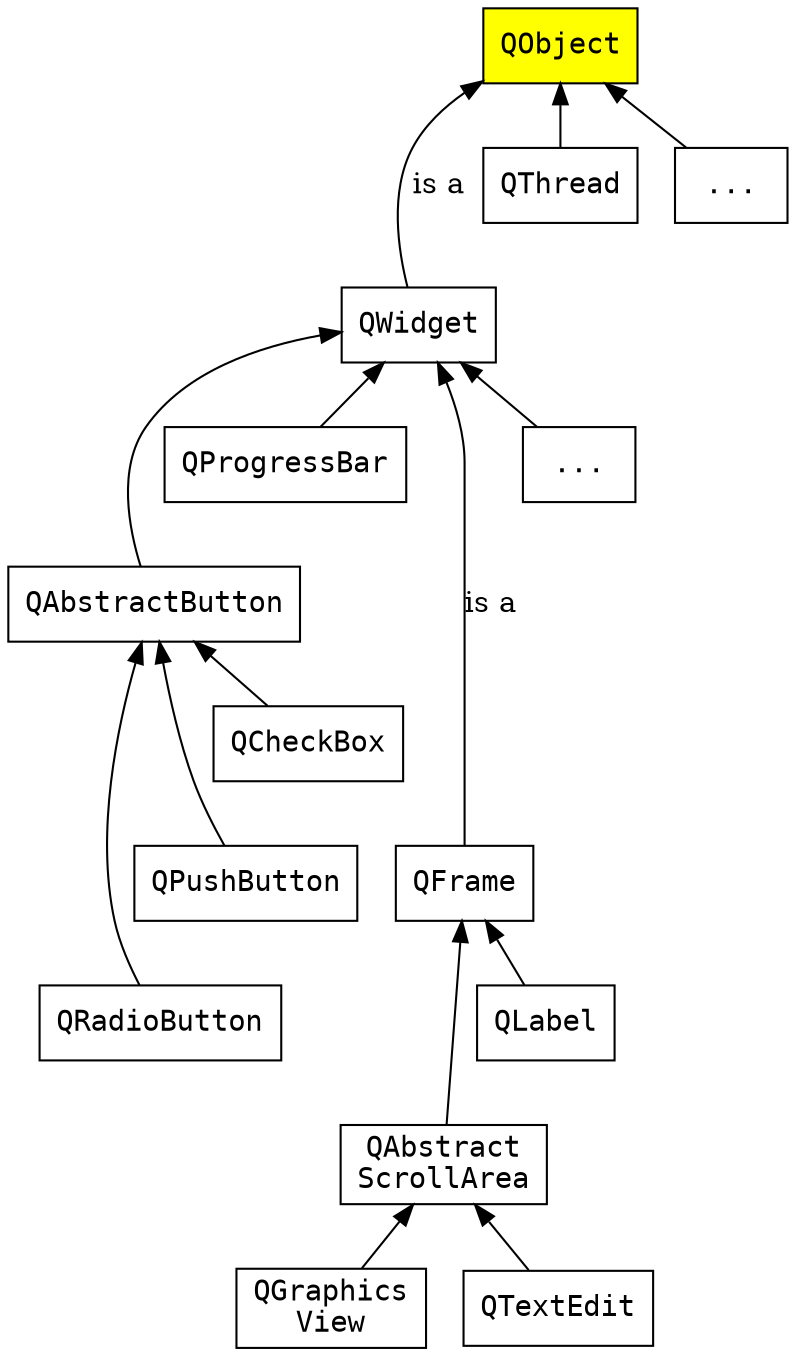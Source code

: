 digraph ClassTree {

ranksep=0.4

node [shape="rect",fontname="monospace"]

QObject [style="filled",fillcolor="yellow"]
QThread
QWidget
QObject_other [label="..."]
QAbstractButton
QFrame
QProgressBar
QWidget_other [label="..."]
QCheckBox
QPushButton
QRadioButton
QAbstractScrollArea [label="QAbstract\nScrollArea"]
QLabel
QGraphicsView [label="QGraphics\nView"]
QTextEdit

edge [dir="both",arrowhead="none",arrowtail="normal"]

QObject -> QThread
QObject -> QWidget [label="is a"]
QObject -> QObject_other
QWidget -> QFrame [label="is a"]
QWidget -> QProgressBar
QWidget -> QAbstractButton
QWidget -> QWidget_other
QAbstractButton -> QCheckBox
QAbstractButton -> QPushButton
QAbstractButton -> QRadioButton
QFrame -> QAbstractScrollArea
QFrame -> QLabel
QAbstractScrollArea -> QGraphicsView
QAbstractScrollArea -> QTextEdit


edge [style="invis"]

QThread -> QWidget
QCheckBox -> QPushButton
QPushButton -> QRadioButton
QCheckBox -> QFrame
QLabel -> QAbstractScrollArea
QProgressBar -> QAbstractButton

}
